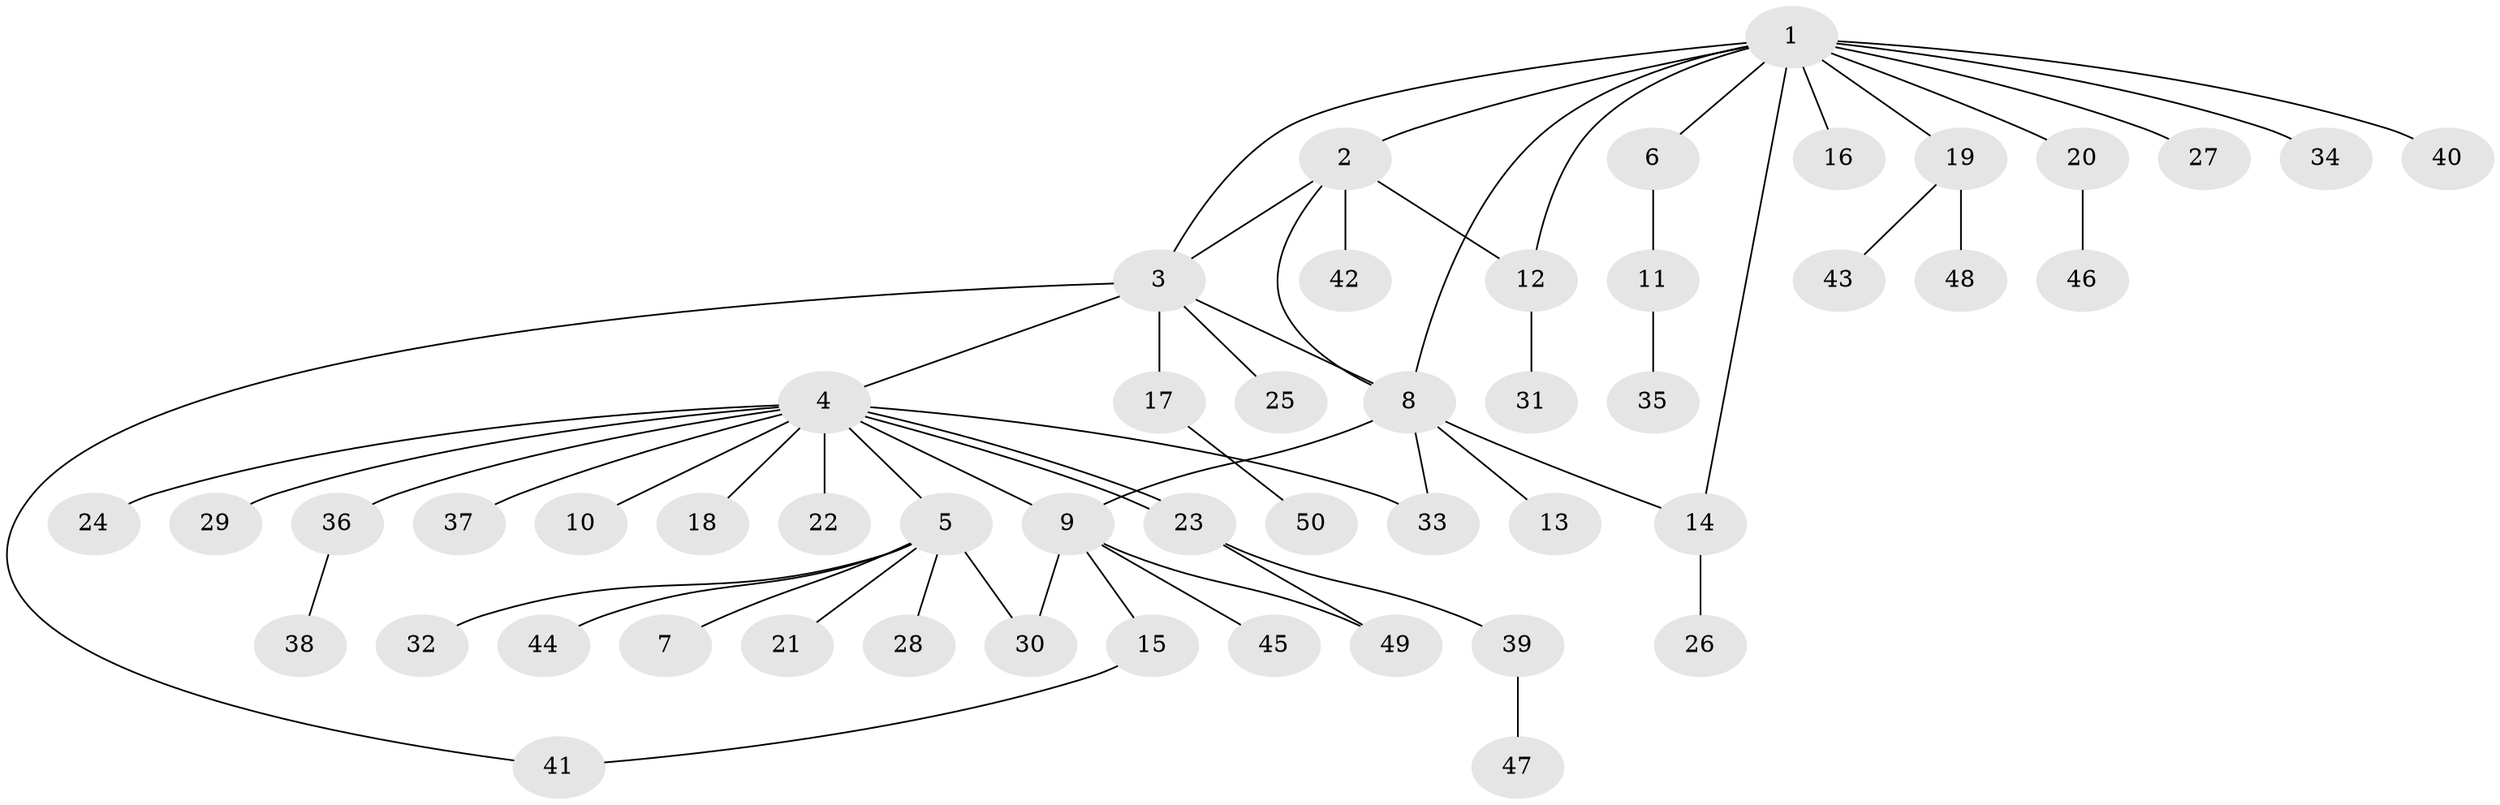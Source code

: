// Generated by graph-tools (version 1.1) at 2025/01/03/09/25 03:01:42]
// undirected, 50 vertices, 60 edges
graph export_dot {
graph [start="1"]
  node [color=gray90,style=filled];
  1;
  2;
  3;
  4;
  5;
  6;
  7;
  8;
  9;
  10;
  11;
  12;
  13;
  14;
  15;
  16;
  17;
  18;
  19;
  20;
  21;
  22;
  23;
  24;
  25;
  26;
  27;
  28;
  29;
  30;
  31;
  32;
  33;
  34;
  35;
  36;
  37;
  38;
  39;
  40;
  41;
  42;
  43;
  44;
  45;
  46;
  47;
  48;
  49;
  50;
  1 -- 2;
  1 -- 3;
  1 -- 6;
  1 -- 8;
  1 -- 12;
  1 -- 14;
  1 -- 16;
  1 -- 19;
  1 -- 20;
  1 -- 27;
  1 -- 34;
  1 -- 40;
  2 -- 3;
  2 -- 8;
  2 -- 12;
  2 -- 42;
  3 -- 4;
  3 -- 8;
  3 -- 17;
  3 -- 25;
  3 -- 41;
  4 -- 5;
  4 -- 9;
  4 -- 10;
  4 -- 18;
  4 -- 22;
  4 -- 23;
  4 -- 23;
  4 -- 24;
  4 -- 29;
  4 -- 33;
  4 -- 36;
  4 -- 37;
  5 -- 7;
  5 -- 21;
  5 -- 28;
  5 -- 30;
  5 -- 32;
  5 -- 44;
  6 -- 11;
  8 -- 9;
  8 -- 13;
  8 -- 14;
  8 -- 33;
  9 -- 15;
  9 -- 30;
  9 -- 45;
  9 -- 49;
  11 -- 35;
  12 -- 31;
  14 -- 26;
  15 -- 41;
  17 -- 50;
  19 -- 43;
  19 -- 48;
  20 -- 46;
  23 -- 39;
  23 -- 49;
  36 -- 38;
  39 -- 47;
}
